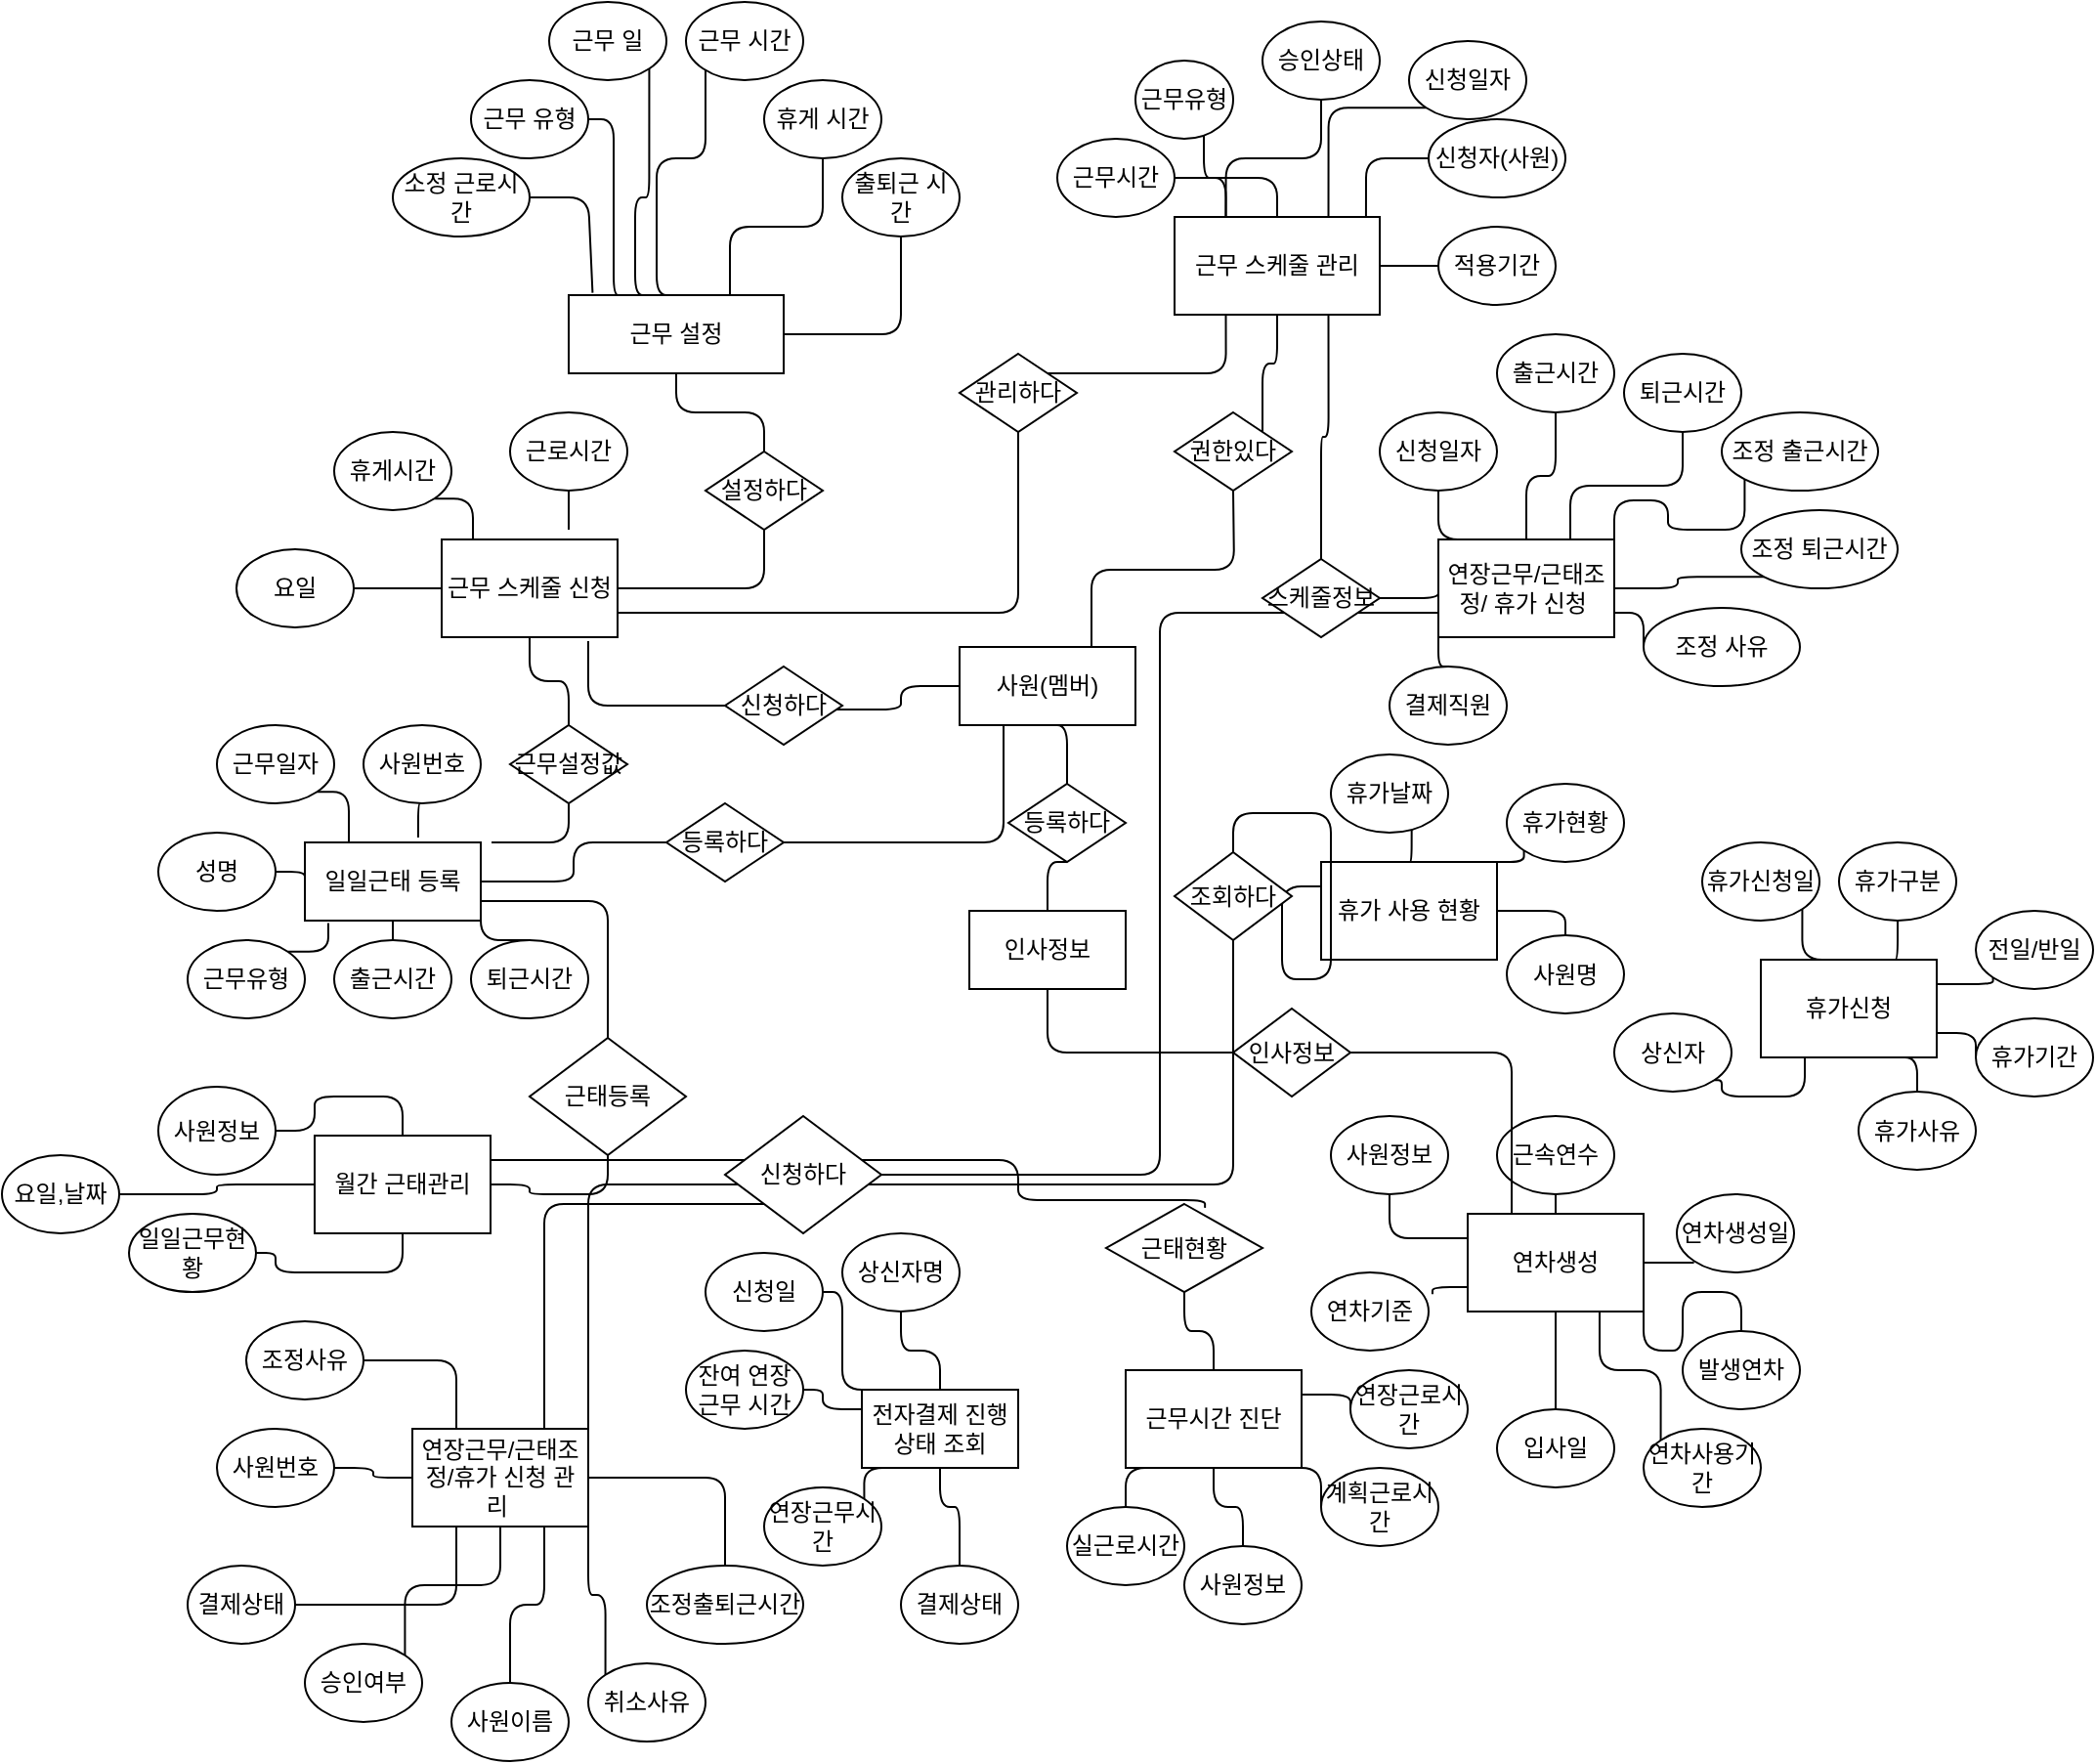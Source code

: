 <mxfile version="20.8.20" type="github">
  <diagram name="페이지-1" id="M64TTkhPT-icg04JLlUk">
    <mxGraphModel dx="4427" dy="2088" grid="1" gridSize="10" guides="1" tooltips="1" connect="1" arrows="1" fold="1" page="1" pageScale="1" pageWidth="827" pageHeight="1169" math="0" shadow="0">
      <root>
        <mxCell id="0" />
        <mxCell id="1" parent="0" />
        <mxCell id="mdGPTOdEGKRFOdZcjMkD-22" style="edgeStyle=orthogonalEdgeStyle;rounded=1;orthogonalLoop=1;jettySize=auto;html=1;exitX=0.25;exitY=0;exitDx=0;exitDy=0;entryX=1;entryY=0.5;entryDx=0;entryDy=0;endArrow=none;endFill=0;" edge="1" parent="1" source="mdGPTOdEGKRFOdZcjMkD-1" target="mdGPTOdEGKRFOdZcjMkD-2">
          <mxGeometry relative="1" as="geometry">
            <Array as="points">
              <mxPoint x="223" y="90" />
            </Array>
          </mxGeometry>
        </mxCell>
        <mxCell id="mdGPTOdEGKRFOdZcjMkD-24" style="edgeStyle=orthogonalEdgeStyle;rounded=1;orthogonalLoop=1;jettySize=auto;html=1;exitX=0.5;exitY=0;exitDx=0;exitDy=0;endArrow=none;endFill=0;" edge="1" parent="1" source="mdGPTOdEGKRFOdZcjMkD-1" target="mdGPTOdEGKRFOdZcjMkD-5">
          <mxGeometry relative="1" as="geometry">
            <Array as="points">
              <mxPoint x="245" y="110" />
              <mxPoint x="270" y="110" />
            </Array>
          </mxGeometry>
        </mxCell>
        <mxCell id="mdGPTOdEGKRFOdZcjMkD-25" style="edgeStyle=orthogonalEdgeStyle;rounded=1;orthogonalLoop=1;jettySize=auto;html=1;exitX=0.75;exitY=0;exitDx=0;exitDy=0;entryX=0.5;entryY=1;entryDx=0;entryDy=0;endArrow=none;endFill=0;" edge="1" parent="1" source="mdGPTOdEGKRFOdZcjMkD-1" target="mdGPTOdEGKRFOdZcjMkD-6">
          <mxGeometry relative="1" as="geometry" />
        </mxCell>
        <mxCell id="mdGPTOdEGKRFOdZcjMkD-26" style="edgeStyle=orthogonalEdgeStyle;rounded=1;orthogonalLoop=1;jettySize=auto;html=1;exitX=1;exitY=0.5;exitDx=0;exitDy=0;entryX=0.5;entryY=1;entryDx=0;entryDy=0;endArrow=none;endFill=0;" edge="1" parent="1" source="mdGPTOdEGKRFOdZcjMkD-1" target="mdGPTOdEGKRFOdZcjMkD-7">
          <mxGeometry relative="1" as="geometry" />
        </mxCell>
        <mxCell id="mdGPTOdEGKRFOdZcjMkD-27" style="edgeStyle=orthogonalEdgeStyle;rounded=1;orthogonalLoop=1;jettySize=auto;html=1;exitX=0.378;exitY=0;exitDx=0;exitDy=0;entryX=1;entryY=1;entryDx=0;entryDy=0;exitPerimeter=0;endArrow=none;endFill=0;" edge="1" parent="1" source="mdGPTOdEGKRFOdZcjMkD-1" target="mdGPTOdEGKRFOdZcjMkD-4">
          <mxGeometry relative="1" as="geometry">
            <Array as="points">
              <mxPoint x="234" y="130" />
              <mxPoint x="241" y="130" />
            </Array>
          </mxGeometry>
        </mxCell>
        <mxCell id="mdGPTOdEGKRFOdZcjMkD-1" value="근무 설정" style="rounded=0;whiteSpace=wrap;html=1;labelBackgroundColor=none;" vertex="1" parent="1">
          <mxGeometry x="200" y="180" width="110" height="40" as="geometry" />
        </mxCell>
        <mxCell id="mdGPTOdEGKRFOdZcjMkD-2" value="근무 유형" style="ellipse;whiteSpace=wrap;html=1;labelBackgroundColor=none;" vertex="1" parent="1">
          <mxGeometry x="150" y="70" width="60" height="40" as="geometry" />
        </mxCell>
        <mxCell id="mdGPTOdEGKRFOdZcjMkD-4" value="근무 일" style="ellipse;whiteSpace=wrap;html=1;labelBackgroundColor=none;" vertex="1" parent="1">
          <mxGeometry x="190" y="30" width="60" height="40" as="geometry" />
        </mxCell>
        <mxCell id="mdGPTOdEGKRFOdZcjMkD-5" value="근무 시간" style="ellipse;whiteSpace=wrap;html=1;labelBackgroundColor=none;" vertex="1" parent="1">
          <mxGeometry x="260" y="30" width="60" height="40" as="geometry" />
        </mxCell>
        <mxCell id="mdGPTOdEGKRFOdZcjMkD-6" value="휴게 시간" style="ellipse;whiteSpace=wrap;html=1;labelBackgroundColor=none;" vertex="1" parent="1">
          <mxGeometry x="300" y="70" width="60" height="40" as="geometry" />
        </mxCell>
        <mxCell id="mdGPTOdEGKRFOdZcjMkD-7" value="출퇴근 시간" style="ellipse;whiteSpace=wrap;html=1;labelBackgroundColor=none;" vertex="1" parent="1">
          <mxGeometry x="340" y="110" width="60" height="40" as="geometry" />
        </mxCell>
        <mxCell id="mdGPTOdEGKRFOdZcjMkD-8" value="소정 근로시간" style="ellipse;whiteSpace=wrap;html=1;labelBackgroundColor=none;" vertex="1" parent="1">
          <mxGeometry x="110" y="110" width="70" height="40" as="geometry" />
        </mxCell>
        <mxCell id="mdGPTOdEGKRFOdZcjMkD-11" value="" style="endArrow=none;html=1;exitX=0.111;exitY=-0.03;exitDx=0;exitDy=0;entryX=1;entryY=0.5;entryDx=0;entryDy=0;rounded=1;exitPerimeter=0;labelBackgroundColor=none;fontColor=default;" edge="1" parent="1" source="mdGPTOdEGKRFOdZcjMkD-1" target="mdGPTOdEGKRFOdZcjMkD-8">
          <mxGeometry width="50" height="50" relative="1" as="geometry">
            <mxPoint x="360" y="190" as="sourcePoint" />
            <mxPoint x="410" y="140" as="targetPoint" />
            <Array as="points">
              <mxPoint x="210" y="130" />
            </Array>
          </mxGeometry>
        </mxCell>
        <mxCell id="mdGPTOdEGKRFOdZcjMkD-37" style="edgeStyle=orthogonalEdgeStyle;rounded=1;orthogonalLoop=1;jettySize=auto;html=1;entryX=1;entryY=1;entryDx=0;entryDy=0;endArrow=none;endFill=0;" edge="1" parent="1" source="mdGPTOdEGKRFOdZcjMkD-29" target="mdGPTOdEGKRFOdZcjMkD-35">
          <mxGeometry relative="1" as="geometry" />
        </mxCell>
        <mxCell id="mdGPTOdEGKRFOdZcjMkD-38" style="edgeStyle=orthogonalEdgeStyle;rounded=1;orthogonalLoop=1;jettySize=auto;html=1;exitX=0.25;exitY=0;exitDx=0;exitDy=0;entryX=0.7;entryY=0.963;entryDx=0;entryDy=0;entryPerimeter=0;endArrow=none;endFill=0;" edge="1" parent="1" source="mdGPTOdEGKRFOdZcjMkD-29" target="mdGPTOdEGKRFOdZcjMkD-34">
          <mxGeometry relative="1" as="geometry" />
        </mxCell>
        <mxCell id="mdGPTOdEGKRFOdZcjMkD-39" style="edgeStyle=orthogonalEdgeStyle;rounded=1;orthogonalLoop=1;jettySize=auto;html=1;exitX=0.25;exitY=0;exitDx=0;exitDy=0;entryX=0.5;entryY=1;entryDx=0;entryDy=0;endArrow=none;endFill=0;" edge="1" parent="1" source="mdGPTOdEGKRFOdZcjMkD-29" target="mdGPTOdEGKRFOdZcjMkD-30">
          <mxGeometry relative="1" as="geometry" />
        </mxCell>
        <mxCell id="mdGPTOdEGKRFOdZcjMkD-111" style="edgeStyle=orthogonalEdgeStyle;rounded=1;orthogonalLoop=1;jettySize=auto;html=1;exitX=0.75;exitY=1;exitDx=0;exitDy=0;entryX=0.5;entryY=0;entryDx=0;entryDy=0;endArrow=none;endFill=0;" edge="1" parent="1" source="mdGPTOdEGKRFOdZcjMkD-29" target="mdGPTOdEGKRFOdZcjMkD-110">
          <mxGeometry relative="1" as="geometry" />
        </mxCell>
        <mxCell id="mdGPTOdEGKRFOdZcjMkD-29" value="근무 스케줄 관리" style="rounded=0;whiteSpace=wrap;html=1;" vertex="1" parent="1">
          <mxGeometry x="510" y="140" width="105" height="50" as="geometry" />
        </mxCell>
        <mxCell id="mdGPTOdEGKRFOdZcjMkD-30" value="승인상태" style="ellipse;whiteSpace=wrap;html=1;" vertex="1" parent="1">
          <mxGeometry x="555" y="40" width="60" height="40" as="geometry" />
        </mxCell>
        <mxCell id="mdGPTOdEGKRFOdZcjMkD-50" style="edgeStyle=orthogonalEdgeStyle;rounded=1;orthogonalLoop=1;jettySize=auto;html=1;exitX=0;exitY=1;exitDx=0;exitDy=0;entryX=0.75;entryY=0;entryDx=0;entryDy=0;endArrow=none;endFill=0;" edge="1" parent="1" source="mdGPTOdEGKRFOdZcjMkD-31" target="mdGPTOdEGKRFOdZcjMkD-29">
          <mxGeometry relative="1" as="geometry" />
        </mxCell>
        <mxCell id="mdGPTOdEGKRFOdZcjMkD-31" value="신청일자" style="ellipse;whiteSpace=wrap;html=1;" vertex="1" parent="1">
          <mxGeometry x="630" y="50" width="60" height="40" as="geometry" />
        </mxCell>
        <mxCell id="mdGPTOdEGKRFOdZcjMkD-51" style="edgeStyle=orthogonalEdgeStyle;rounded=1;orthogonalLoop=1;jettySize=auto;html=1;exitX=0;exitY=0.5;exitDx=0;exitDy=0;entryX=0.933;entryY=0.01;entryDx=0;entryDy=0;entryPerimeter=0;endArrow=none;endFill=0;" edge="1" parent="1" source="mdGPTOdEGKRFOdZcjMkD-32" target="mdGPTOdEGKRFOdZcjMkD-29">
          <mxGeometry relative="1" as="geometry" />
        </mxCell>
        <mxCell id="mdGPTOdEGKRFOdZcjMkD-32" value="신청자(사원)" style="ellipse;whiteSpace=wrap;html=1;" vertex="1" parent="1">
          <mxGeometry x="640" y="90" width="70" height="40" as="geometry" />
        </mxCell>
        <mxCell id="mdGPTOdEGKRFOdZcjMkD-34" value="근무유형" style="ellipse;whiteSpace=wrap;html=1;" vertex="1" parent="1">
          <mxGeometry x="490" y="60" width="50" height="40" as="geometry" />
        </mxCell>
        <mxCell id="mdGPTOdEGKRFOdZcjMkD-35" value="근무시간" style="ellipse;whiteSpace=wrap;html=1;" vertex="1" parent="1">
          <mxGeometry x="450" y="100" width="60" height="40" as="geometry" />
        </mxCell>
        <mxCell id="mdGPTOdEGKRFOdZcjMkD-52" style="edgeStyle=orthogonalEdgeStyle;rounded=1;orthogonalLoop=1;jettySize=auto;html=1;exitX=0;exitY=0.5;exitDx=0;exitDy=0;endArrow=none;endFill=0;" edge="1" parent="1" source="mdGPTOdEGKRFOdZcjMkD-36" target="mdGPTOdEGKRFOdZcjMkD-29">
          <mxGeometry relative="1" as="geometry" />
        </mxCell>
        <mxCell id="mdGPTOdEGKRFOdZcjMkD-36" value="적용기간" style="ellipse;whiteSpace=wrap;html=1;" vertex="1" parent="1">
          <mxGeometry x="645" y="145" width="60" height="40" as="geometry" />
        </mxCell>
        <mxCell id="mdGPTOdEGKRFOdZcjMkD-66" style="edgeStyle=orthogonalEdgeStyle;rounded=1;orthogonalLoop=1;jettySize=auto;html=1;exitX=1;exitY=0.5;exitDx=0;exitDy=0;entryX=0.5;entryY=1;entryDx=0;entryDy=0;endArrow=none;endFill=0;" edge="1" parent="1" source="mdGPTOdEGKRFOdZcjMkD-40" target="mdGPTOdEGKRFOdZcjMkD-64">
          <mxGeometry relative="1" as="geometry" />
        </mxCell>
        <mxCell id="mdGPTOdEGKRFOdZcjMkD-68" style="edgeStyle=orthogonalEdgeStyle;rounded=1;orthogonalLoop=1;jettySize=auto;html=1;exitX=1;exitY=0.75;exitDx=0;exitDy=0;entryX=0.5;entryY=1;entryDx=0;entryDy=0;endArrow=none;endFill=0;" edge="1" parent="1" source="mdGPTOdEGKRFOdZcjMkD-40" target="mdGPTOdEGKRFOdZcjMkD-65">
          <mxGeometry relative="1" as="geometry" />
        </mxCell>
        <mxCell id="mdGPTOdEGKRFOdZcjMkD-91" style="edgeStyle=orthogonalEdgeStyle;rounded=1;orthogonalLoop=1;jettySize=auto;html=1;exitX=0.5;exitY=1;exitDx=0;exitDy=0;entryX=0.5;entryY=0;entryDx=0;entryDy=0;endArrow=none;endFill=0;" edge="1" parent="1" source="mdGPTOdEGKRFOdZcjMkD-40" target="mdGPTOdEGKRFOdZcjMkD-90">
          <mxGeometry relative="1" as="geometry" />
        </mxCell>
        <mxCell id="mdGPTOdEGKRFOdZcjMkD-40" value="근무 스케줄 신청" style="rounded=0;whiteSpace=wrap;html=1;" vertex="1" parent="1">
          <mxGeometry x="135" y="305" width="90" height="50" as="geometry" />
        </mxCell>
        <mxCell id="mdGPTOdEGKRFOdZcjMkD-160" style="edgeStyle=orthogonalEdgeStyle;rounded=1;orthogonalLoop=1;jettySize=auto;html=1;exitX=1;exitY=0.75;exitDx=0;exitDy=0;endArrow=none;endFill=0;" edge="1" parent="1" source="mdGPTOdEGKRFOdZcjMkD-41" target="mdGPTOdEGKRFOdZcjMkD-158">
          <mxGeometry relative="1" as="geometry" />
        </mxCell>
        <mxCell id="mdGPTOdEGKRFOdZcjMkD-41" value="일일근태 등록" style="rounded=0;whiteSpace=wrap;html=1;" vertex="1" parent="1">
          <mxGeometry x="65" y="460" width="90" height="40" as="geometry" />
        </mxCell>
        <mxCell id="mdGPTOdEGKRFOdZcjMkD-211" style="edgeStyle=orthogonalEdgeStyle;rounded=1;orthogonalLoop=1;jettySize=auto;html=1;exitX=1;exitY=0;exitDx=0;exitDy=0;entryX=0.5;entryY=1;entryDx=0;entryDy=0;endArrow=none;endFill=0;" edge="1" parent="1" source="mdGPTOdEGKRFOdZcjMkD-42" target="mdGPTOdEGKRFOdZcjMkD-210">
          <mxGeometry relative="1" as="geometry" />
        </mxCell>
        <mxCell id="mdGPTOdEGKRFOdZcjMkD-42" value="연장근무/근태조정/휴가 신청 관리&amp;nbsp;" style="rounded=0;whiteSpace=wrap;html=1;" vertex="1" parent="1">
          <mxGeometry x="120" y="760" width="90" height="50" as="geometry" />
        </mxCell>
        <mxCell id="mdGPTOdEGKRFOdZcjMkD-103" style="edgeStyle=orthogonalEdgeStyle;rounded=1;orthogonalLoop=1;jettySize=auto;html=1;exitX=0.5;exitY=0;exitDx=0;exitDy=0;entryX=0.5;entryY=1;entryDx=0;entryDy=0;endArrow=none;endFill=0;" edge="1" parent="1" source="mdGPTOdEGKRFOdZcjMkD-43" target="mdGPTOdEGKRFOdZcjMkD-98">
          <mxGeometry relative="1" as="geometry" />
        </mxCell>
        <mxCell id="mdGPTOdEGKRFOdZcjMkD-104" style="edgeStyle=orthogonalEdgeStyle;rounded=1;orthogonalLoop=1;jettySize=auto;html=1;exitX=0.25;exitY=0;exitDx=0;exitDy=0;entryX=0.5;entryY=1;entryDx=0;entryDy=0;endArrow=none;endFill=0;" edge="1" parent="1" source="mdGPTOdEGKRFOdZcjMkD-43" target="mdGPTOdEGKRFOdZcjMkD-97">
          <mxGeometry relative="1" as="geometry" />
        </mxCell>
        <mxCell id="mdGPTOdEGKRFOdZcjMkD-105" style="edgeStyle=orthogonalEdgeStyle;rounded=1;orthogonalLoop=1;jettySize=auto;html=1;exitX=0.75;exitY=0;exitDx=0;exitDy=0;entryX=0.5;entryY=1;entryDx=0;entryDy=0;endArrow=none;endFill=0;" edge="1" parent="1" source="mdGPTOdEGKRFOdZcjMkD-43" target="mdGPTOdEGKRFOdZcjMkD-99">
          <mxGeometry relative="1" as="geometry" />
        </mxCell>
        <mxCell id="mdGPTOdEGKRFOdZcjMkD-106" style="edgeStyle=orthogonalEdgeStyle;rounded=1;orthogonalLoop=1;jettySize=auto;html=1;exitX=1;exitY=0;exitDx=0;exitDy=0;entryX=0;entryY=1;entryDx=0;entryDy=0;endArrow=none;endFill=0;" edge="1" parent="1" source="mdGPTOdEGKRFOdZcjMkD-43" target="mdGPTOdEGKRFOdZcjMkD-101">
          <mxGeometry relative="1" as="geometry" />
        </mxCell>
        <mxCell id="mdGPTOdEGKRFOdZcjMkD-108" style="edgeStyle=orthogonalEdgeStyle;rounded=1;orthogonalLoop=1;jettySize=auto;html=1;exitX=1;exitY=0.5;exitDx=0;exitDy=0;entryX=0;entryY=1;entryDx=0;entryDy=0;endArrow=none;endFill=0;" edge="1" parent="1" source="mdGPTOdEGKRFOdZcjMkD-43" target="mdGPTOdEGKRFOdZcjMkD-100">
          <mxGeometry relative="1" as="geometry" />
        </mxCell>
        <mxCell id="mdGPTOdEGKRFOdZcjMkD-109" style="edgeStyle=orthogonalEdgeStyle;rounded=1;orthogonalLoop=1;jettySize=auto;html=1;exitX=1;exitY=0.75;exitDx=0;exitDy=0;entryX=0;entryY=0.5;entryDx=0;entryDy=0;endArrow=none;endFill=0;" edge="1" parent="1" source="mdGPTOdEGKRFOdZcjMkD-43" target="mdGPTOdEGKRFOdZcjMkD-102">
          <mxGeometry relative="1" as="geometry" />
        </mxCell>
        <mxCell id="mdGPTOdEGKRFOdZcjMkD-135" style="edgeStyle=orthogonalEdgeStyle;rounded=1;orthogonalLoop=1;jettySize=auto;html=1;exitX=0;exitY=0.75;exitDx=0;exitDy=0;entryX=1;entryY=0.5;entryDx=0;entryDy=0;endArrow=none;endFill=0;" edge="1" parent="1" source="mdGPTOdEGKRFOdZcjMkD-43" target="mdGPTOdEGKRFOdZcjMkD-134">
          <mxGeometry relative="1" as="geometry" />
        </mxCell>
        <mxCell id="mdGPTOdEGKRFOdZcjMkD-43" value="연장근무/근태조정/ 휴가 신청&amp;nbsp;" style="rounded=0;whiteSpace=wrap;html=1;" vertex="1" parent="1">
          <mxGeometry x="645" y="305" width="90" height="50" as="geometry" />
        </mxCell>
        <mxCell id="mdGPTOdEGKRFOdZcjMkD-144" style="edgeStyle=orthogonalEdgeStyle;rounded=1;orthogonalLoop=1;jettySize=auto;html=1;exitX=0.5;exitY=0;exitDx=0;exitDy=0;entryX=0.5;entryY=1;entryDx=0;entryDy=0;endArrow=none;endFill=0;" edge="1" parent="1" source="mdGPTOdEGKRFOdZcjMkD-44" target="mdGPTOdEGKRFOdZcjMkD-138">
          <mxGeometry relative="1" as="geometry" />
        </mxCell>
        <mxCell id="mdGPTOdEGKRFOdZcjMkD-145" style="edgeStyle=orthogonalEdgeStyle;rounded=1;orthogonalLoop=1;jettySize=auto;html=1;exitX=0.25;exitY=0;exitDx=0;exitDy=0;entryX=1;entryY=0.5;entryDx=0;entryDy=0;endArrow=none;endFill=0;" edge="1" parent="1" source="mdGPTOdEGKRFOdZcjMkD-44" target="mdGPTOdEGKRFOdZcjMkD-137">
          <mxGeometry relative="1" as="geometry">
            <Array as="points">
              <mxPoint x="340" y="740" />
              <mxPoint x="340" y="690" />
            </Array>
          </mxGeometry>
        </mxCell>
        <mxCell id="mdGPTOdEGKRFOdZcjMkD-146" style="edgeStyle=orthogonalEdgeStyle;rounded=1;orthogonalLoop=1;jettySize=auto;html=1;exitX=0;exitY=0.25;exitDx=0;exitDy=0;endArrow=none;endFill=0;" edge="1" parent="1" source="mdGPTOdEGKRFOdZcjMkD-44" target="mdGPTOdEGKRFOdZcjMkD-140">
          <mxGeometry relative="1" as="geometry" />
        </mxCell>
        <mxCell id="mdGPTOdEGKRFOdZcjMkD-147" style="edgeStyle=orthogonalEdgeStyle;rounded=1;orthogonalLoop=1;jettySize=auto;html=1;exitX=0.25;exitY=1;exitDx=0;exitDy=0;entryX=1;entryY=0;entryDx=0;entryDy=0;endArrow=none;endFill=0;" edge="1" parent="1" source="mdGPTOdEGKRFOdZcjMkD-44" target="mdGPTOdEGKRFOdZcjMkD-141">
          <mxGeometry relative="1" as="geometry" />
        </mxCell>
        <mxCell id="mdGPTOdEGKRFOdZcjMkD-148" style="edgeStyle=orthogonalEdgeStyle;rounded=1;orthogonalLoop=1;jettySize=auto;html=1;exitX=0.5;exitY=1;exitDx=0;exitDy=0;endArrow=none;endFill=0;entryX=0.5;entryY=0;entryDx=0;entryDy=0;" edge="1" parent="1" source="mdGPTOdEGKRFOdZcjMkD-44" target="mdGPTOdEGKRFOdZcjMkD-142">
          <mxGeometry relative="1" as="geometry">
            <mxPoint x="400" y="820.0" as="targetPoint" />
            <Array as="points">
              <mxPoint x="390" y="800" />
              <mxPoint x="400" y="800" />
            </Array>
          </mxGeometry>
        </mxCell>
        <mxCell id="mdGPTOdEGKRFOdZcjMkD-44" value="전자결제 진행상태 조회" style="rounded=0;whiteSpace=wrap;html=1;" vertex="1" parent="1">
          <mxGeometry x="350" y="740" width="80" height="40" as="geometry" />
        </mxCell>
        <mxCell id="mdGPTOdEGKRFOdZcjMkD-183" style="edgeStyle=orthogonalEdgeStyle;rounded=1;orthogonalLoop=1;jettySize=auto;html=1;exitX=0.5;exitY=0;exitDx=0;exitDy=0;entryX=0.5;entryY=1;entryDx=0;entryDy=0;endArrow=none;endFill=0;" edge="1" parent="1" source="mdGPTOdEGKRFOdZcjMkD-45" target="mdGPTOdEGKRFOdZcjMkD-177">
          <mxGeometry relative="1" as="geometry" />
        </mxCell>
        <mxCell id="mdGPTOdEGKRFOdZcjMkD-184" style="edgeStyle=orthogonalEdgeStyle;rounded=1;orthogonalLoop=1;jettySize=auto;html=1;exitX=0;exitY=0.25;exitDx=0;exitDy=0;entryX=0.5;entryY=1;entryDx=0;entryDy=0;endArrow=none;endFill=0;" edge="1" parent="1" source="mdGPTOdEGKRFOdZcjMkD-45" target="mdGPTOdEGKRFOdZcjMkD-174">
          <mxGeometry relative="1" as="geometry" />
        </mxCell>
        <mxCell id="mdGPTOdEGKRFOdZcjMkD-185" value="" style="edgeStyle=orthogonalEdgeStyle;rounded=1;orthogonalLoop=1;jettySize=auto;html=1;endArrow=none;endFill=0;" edge="1" parent="1" source="mdGPTOdEGKRFOdZcjMkD-45" target="mdGPTOdEGKRFOdZcjMkD-176">
          <mxGeometry relative="1" as="geometry" />
        </mxCell>
        <mxCell id="mdGPTOdEGKRFOdZcjMkD-186" style="edgeStyle=orthogonalEdgeStyle;rounded=1;orthogonalLoop=1;jettySize=auto;html=1;exitX=1;exitY=0.5;exitDx=0;exitDy=0;entryX=0;entryY=1;entryDx=0;entryDy=0;endArrow=none;endFill=0;" edge="1" parent="1" source="mdGPTOdEGKRFOdZcjMkD-45" target="mdGPTOdEGKRFOdZcjMkD-180">
          <mxGeometry relative="1" as="geometry" />
        </mxCell>
        <mxCell id="mdGPTOdEGKRFOdZcjMkD-187" style="edgeStyle=orthogonalEdgeStyle;rounded=1;orthogonalLoop=1;jettySize=auto;html=1;exitX=1;exitY=1;exitDx=0;exitDy=0;entryX=0.5;entryY=0;entryDx=0;entryDy=0;endArrow=none;endFill=0;" edge="1" parent="1" source="mdGPTOdEGKRFOdZcjMkD-45" target="mdGPTOdEGKRFOdZcjMkD-182">
          <mxGeometry relative="1" as="geometry" />
        </mxCell>
        <mxCell id="mdGPTOdEGKRFOdZcjMkD-188" style="edgeStyle=orthogonalEdgeStyle;rounded=1;orthogonalLoop=1;jettySize=auto;html=1;exitX=0.75;exitY=1;exitDx=0;exitDy=0;entryX=0;entryY=0;entryDx=0;entryDy=0;endArrow=none;endFill=0;" edge="1" parent="1" source="mdGPTOdEGKRFOdZcjMkD-45" target="mdGPTOdEGKRFOdZcjMkD-179">
          <mxGeometry relative="1" as="geometry" />
        </mxCell>
        <mxCell id="mdGPTOdEGKRFOdZcjMkD-189" style="edgeStyle=orthogonalEdgeStyle;rounded=1;orthogonalLoop=1;jettySize=auto;html=1;exitX=0;exitY=0.75;exitDx=0;exitDy=0;entryX=1.033;entryY=0.279;entryDx=0;entryDy=0;entryPerimeter=0;endArrow=none;endFill=0;" edge="1" parent="1" source="mdGPTOdEGKRFOdZcjMkD-45" target="mdGPTOdEGKRFOdZcjMkD-175">
          <mxGeometry relative="1" as="geometry" />
        </mxCell>
        <mxCell id="mdGPTOdEGKRFOdZcjMkD-45" value="연차생성" style="rounded=0;whiteSpace=wrap;html=1;" vertex="1" parent="1">
          <mxGeometry x="660" y="650" width="90" height="50" as="geometry" />
        </mxCell>
        <mxCell id="mdGPTOdEGKRFOdZcjMkD-196" style="edgeStyle=orthogonalEdgeStyle;rounded=1;orthogonalLoop=1;jettySize=auto;html=1;exitX=0.5;exitY=0;exitDx=0;exitDy=0;entryX=1;entryY=1;entryDx=0;entryDy=0;endArrow=none;endFill=0;" edge="1" parent="1" source="mdGPTOdEGKRFOdZcjMkD-46" target="mdGPTOdEGKRFOdZcjMkD-190">
          <mxGeometry relative="1" as="geometry" />
        </mxCell>
        <mxCell id="mdGPTOdEGKRFOdZcjMkD-197" style="edgeStyle=orthogonalEdgeStyle;rounded=1;orthogonalLoop=1;jettySize=auto;html=1;exitX=0.75;exitY=0;exitDx=0;exitDy=0;entryX=0.5;entryY=1;entryDx=0;entryDy=0;endArrow=none;endFill=0;" edge="1" parent="1" source="mdGPTOdEGKRFOdZcjMkD-46" target="mdGPTOdEGKRFOdZcjMkD-191">
          <mxGeometry relative="1" as="geometry" />
        </mxCell>
        <mxCell id="mdGPTOdEGKRFOdZcjMkD-199" style="edgeStyle=orthogonalEdgeStyle;rounded=1;orthogonalLoop=1;jettySize=auto;html=1;exitX=0.75;exitY=1;exitDx=0;exitDy=0;entryX=0.5;entryY=0;entryDx=0;entryDy=0;endArrow=none;endFill=0;" edge="1" parent="1" source="mdGPTOdEGKRFOdZcjMkD-46" target="mdGPTOdEGKRFOdZcjMkD-194">
          <mxGeometry relative="1" as="geometry" />
        </mxCell>
        <mxCell id="mdGPTOdEGKRFOdZcjMkD-200" style="edgeStyle=orthogonalEdgeStyle;rounded=1;orthogonalLoop=1;jettySize=auto;html=1;exitX=0.25;exitY=1;exitDx=0;exitDy=0;entryX=1;entryY=1;entryDx=0;entryDy=0;endArrow=none;endFill=0;" edge="1" parent="1" source="mdGPTOdEGKRFOdZcjMkD-46" target="mdGPTOdEGKRFOdZcjMkD-195">
          <mxGeometry relative="1" as="geometry" />
        </mxCell>
        <mxCell id="mdGPTOdEGKRFOdZcjMkD-201" style="edgeStyle=orthogonalEdgeStyle;rounded=1;orthogonalLoop=1;jettySize=auto;html=1;exitX=1;exitY=0.25;exitDx=0;exitDy=0;entryX=0;entryY=1;entryDx=0;entryDy=0;endArrow=none;endFill=0;" edge="1" parent="1" source="mdGPTOdEGKRFOdZcjMkD-46" target="mdGPTOdEGKRFOdZcjMkD-192">
          <mxGeometry relative="1" as="geometry" />
        </mxCell>
        <mxCell id="mdGPTOdEGKRFOdZcjMkD-202" style="edgeStyle=orthogonalEdgeStyle;rounded=1;orthogonalLoop=1;jettySize=auto;html=1;exitX=1;exitY=0.75;exitDx=0;exitDy=0;entryX=0;entryY=0.5;entryDx=0;entryDy=0;endArrow=none;endFill=0;" edge="1" parent="1" source="mdGPTOdEGKRFOdZcjMkD-46" target="mdGPTOdEGKRFOdZcjMkD-193">
          <mxGeometry relative="1" as="geometry" />
        </mxCell>
        <mxCell id="mdGPTOdEGKRFOdZcjMkD-46" value="휴가신청" style="rounded=0;whiteSpace=wrap;html=1;" vertex="1" parent="1">
          <mxGeometry x="810" y="520" width="90" height="50" as="geometry" />
        </mxCell>
        <mxCell id="mdGPTOdEGKRFOdZcjMkD-216" style="edgeStyle=orthogonalEdgeStyle;rounded=1;orthogonalLoop=1;jettySize=auto;html=1;exitX=0.5;exitY=0;exitDx=0;exitDy=0;entryX=0.689;entryY=0.938;entryDx=0;entryDy=0;entryPerimeter=0;endArrow=none;endFill=0;" edge="1" parent="1" source="mdGPTOdEGKRFOdZcjMkD-47" target="mdGPTOdEGKRFOdZcjMkD-215">
          <mxGeometry relative="1" as="geometry" />
        </mxCell>
        <mxCell id="mdGPTOdEGKRFOdZcjMkD-217" style="edgeStyle=orthogonalEdgeStyle;rounded=1;orthogonalLoop=1;jettySize=auto;html=1;exitX=1;exitY=0;exitDx=0;exitDy=0;entryX=0;entryY=1;entryDx=0;entryDy=0;endArrow=none;endFill=0;" edge="1" parent="1" source="mdGPTOdEGKRFOdZcjMkD-47" target="mdGPTOdEGKRFOdZcjMkD-213">
          <mxGeometry relative="1" as="geometry" />
        </mxCell>
        <mxCell id="mdGPTOdEGKRFOdZcjMkD-218" style="edgeStyle=orthogonalEdgeStyle;rounded=1;orthogonalLoop=1;jettySize=auto;html=1;exitX=1;exitY=0.5;exitDx=0;exitDy=0;entryX=0.5;entryY=0;entryDx=0;entryDy=0;endArrow=none;endFill=0;" edge="1" parent="1" source="mdGPTOdEGKRFOdZcjMkD-47" target="mdGPTOdEGKRFOdZcjMkD-214">
          <mxGeometry relative="1" as="geometry" />
        </mxCell>
        <mxCell id="mdGPTOdEGKRFOdZcjMkD-47" value="휴가 사용 현황" style="rounded=0;whiteSpace=wrap;html=1;" vertex="1" parent="1">
          <mxGeometry x="585" y="470" width="90" height="50" as="geometry" />
        </mxCell>
        <mxCell id="mdGPTOdEGKRFOdZcjMkD-157" style="edgeStyle=orthogonalEdgeStyle;rounded=1;orthogonalLoop=1;jettySize=auto;html=1;exitX=0.5;exitY=1;exitDx=0;exitDy=0;entryX=1;entryY=0.5;entryDx=0;entryDy=0;endArrow=none;endFill=0;" edge="1" parent="1" source="mdGPTOdEGKRFOdZcjMkD-48" target="mdGPTOdEGKRFOdZcjMkD-154">
          <mxGeometry relative="1" as="geometry" />
        </mxCell>
        <mxCell id="mdGPTOdEGKRFOdZcjMkD-159" style="edgeStyle=orthogonalEdgeStyle;rounded=1;orthogonalLoop=1;jettySize=auto;html=1;exitX=1;exitY=0.5;exitDx=0;exitDy=0;entryX=0.5;entryY=1;entryDx=0;entryDy=0;endArrow=none;endFill=0;" edge="1" parent="1" source="mdGPTOdEGKRFOdZcjMkD-48" target="mdGPTOdEGKRFOdZcjMkD-158">
          <mxGeometry relative="1" as="geometry" />
        </mxCell>
        <mxCell id="mdGPTOdEGKRFOdZcjMkD-172" style="edgeStyle=orthogonalEdgeStyle;rounded=1;orthogonalLoop=1;jettySize=auto;html=1;exitX=1;exitY=0.25;exitDx=0;exitDy=0;entryX=0.632;entryY=0.043;entryDx=0;entryDy=0;entryPerimeter=0;endArrow=none;endFill=0;" edge="1" parent="1" source="mdGPTOdEGKRFOdZcjMkD-48" target="mdGPTOdEGKRFOdZcjMkD-171">
          <mxGeometry relative="1" as="geometry">
            <Array as="points">
              <mxPoint x="430" y="623" />
              <mxPoint x="430" y="643" />
            </Array>
          </mxGeometry>
        </mxCell>
        <mxCell id="mdGPTOdEGKRFOdZcjMkD-48" value="월간 근태관리" style="rounded=0;whiteSpace=wrap;html=1;" vertex="1" parent="1">
          <mxGeometry x="70" y="610" width="90" height="50" as="geometry" />
        </mxCell>
        <mxCell id="mdGPTOdEGKRFOdZcjMkD-167" style="edgeStyle=orthogonalEdgeStyle;rounded=1;orthogonalLoop=1;jettySize=auto;html=1;exitX=1;exitY=0.25;exitDx=0;exitDy=0;entryX=0;entryY=0.5;entryDx=0;entryDy=0;endArrow=none;endFill=0;" edge="1" parent="1" source="mdGPTOdEGKRFOdZcjMkD-49" target="mdGPTOdEGKRFOdZcjMkD-166">
          <mxGeometry relative="1" as="geometry" />
        </mxCell>
        <mxCell id="mdGPTOdEGKRFOdZcjMkD-168" style="edgeStyle=orthogonalEdgeStyle;rounded=1;orthogonalLoop=1;jettySize=auto;html=1;exitX=0.75;exitY=1;exitDx=0;exitDy=0;entryX=0;entryY=0.5;entryDx=0;entryDy=0;endArrow=none;endFill=0;" edge="1" parent="1" source="mdGPTOdEGKRFOdZcjMkD-49" target="mdGPTOdEGKRFOdZcjMkD-164">
          <mxGeometry relative="1" as="geometry" />
        </mxCell>
        <mxCell id="mdGPTOdEGKRFOdZcjMkD-169" style="edgeStyle=orthogonalEdgeStyle;rounded=1;orthogonalLoop=1;jettySize=auto;html=1;exitX=0.5;exitY=1;exitDx=0;exitDy=0;endArrow=none;endFill=0;" edge="1" parent="1" source="mdGPTOdEGKRFOdZcjMkD-49" target="mdGPTOdEGKRFOdZcjMkD-163">
          <mxGeometry relative="1" as="geometry" />
        </mxCell>
        <mxCell id="mdGPTOdEGKRFOdZcjMkD-170" style="edgeStyle=orthogonalEdgeStyle;rounded=1;orthogonalLoop=1;jettySize=auto;html=1;exitX=0.25;exitY=1;exitDx=0;exitDy=0;entryX=0.5;entryY=0;entryDx=0;entryDy=0;endArrow=none;endFill=0;" edge="1" parent="1" source="mdGPTOdEGKRFOdZcjMkD-49" target="mdGPTOdEGKRFOdZcjMkD-165">
          <mxGeometry relative="1" as="geometry" />
        </mxCell>
        <mxCell id="mdGPTOdEGKRFOdZcjMkD-173" style="edgeStyle=orthogonalEdgeStyle;rounded=1;orthogonalLoop=1;jettySize=auto;html=1;exitX=0.5;exitY=0;exitDx=0;exitDy=0;endArrow=none;endFill=0;" edge="1" parent="1" source="mdGPTOdEGKRFOdZcjMkD-49" target="mdGPTOdEGKRFOdZcjMkD-171">
          <mxGeometry relative="1" as="geometry" />
        </mxCell>
        <mxCell id="mdGPTOdEGKRFOdZcjMkD-49" value="근무시간 진단" style="rounded=0;whiteSpace=wrap;html=1;" vertex="1" parent="1">
          <mxGeometry x="485" y="730" width="90" height="50" as="geometry" />
        </mxCell>
        <mxCell id="mdGPTOdEGKRFOdZcjMkD-62" style="edgeStyle=orthogonalEdgeStyle;rounded=1;orthogonalLoop=1;jettySize=auto;html=1;exitX=1;exitY=1;exitDx=0;exitDy=0;entryX=0.178;entryY=0;entryDx=0;entryDy=0;entryPerimeter=0;endArrow=none;endFill=0;" edge="1" parent="1" source="mdGPTOdEGKRFOdZcjMkD-53" target="mdGPTOdEGKRFOdZcjMkD-40">
          <mxGeometry relative="1" as="geometry" />
        </mxCell>
        <mxCell id="mdGPTOdEGKRFOdZcjMkD-53" value="휴게시간" style="ellipse;whiteSpace=wrap;html=1;labelBackgroundColor=none;" vertex="1" parent="1">
          <mxGeometry x="80" y="250" width="60" height="40" as="geometry" />
        </mxCell>
        <mxCell id="mdGPTOdEGKRFOdZcjMkD-61" style="edgeStyle=orthogonalEdgeStyle;rounded=1;orthogonalLoop=1;jettySize=auto;html=1;exitX=1;exitY=0.5;exitDx=0;exitDy=0;entryX=0;entryY=0.5;entryDx=0;entryDy=0;endArrow=none;endFill=0;" edge="1" parent="1" source="mdGPTOdEGKRFOdZcjMkD-54" target="mdGPTOdEGKRFOdZcjMkD-40">
          <mxGeometry relative="1" as="geometry" />
        </mxCell>
        <mxCell id="mdGPTOdEGKRFOdZcjMkD-54" value="요일" style="ellipse;whiteSpace=wrap;html=1;labelBackgroundColor=none;" vertex="1" parent="1">
          <mxGeometry x="30" y="310" width="60" height="40" as="geometry" />
        </mxCell>
        <mxCell id="mdGPTOdEGKRFOdZcjMkD-63" style="edgeStyle=orthogonalEdgeStyle;rounded=1;orthogonalLoop=1;jettySize=auto;html=1;exitX=0.5;exitY=1;exitDx=0;exitDy=0;endArrow=none;endFill=0;" edge="1" parent="1" source="mdGPTOdEGKRFOdZcjMkD-55">
          <mxGeometry relative="1" as="geometry">
            <mxPoint x="200" y="300" as="targetPoint" />
          </mxGeometry>
        </mxCell>
        <mxCell id="mdGPTOdEGKRFOdZcjMkD-55" value="근로시간" style="ellipse;whiteSpace=wrap;html=1;labelBackgroundColor=none;" vertex="1" parent="1">
          <mxGeometry x="170" y="240" width="60" height="40" as="geometry" />
        </mxCell>
        <mxCell id="mdGPTOdEGKRFOdZcjMkD-59" style="edgeStyle=orthogonalEdgeStyle;rounded=1;orthogonalLoop=1;jettySize=auto;html=1;exitX=0;exitY=0.5;exitDx=0;exitDy=0;entryX=0.9;entryY=0.55;entryDx=0;entryDy=0;entryPerimeter=0;endArrow=none;endFill=0;" edge="1" parent="1" source="mdGPTOdEGKRFOdZcjMkD-57" target="mdGPTOdEGKRFOdZcjMkD-58">
          <mxGeometry relative="1" as="geometry" />
        </mxCell>
        <mxCell id="mdGPTOdEGKRFOdZcjMkD-93" style="edgeStyle=orthogonalEdgeStyle;rounded=1;orthogonalLoop=1;jettySize=auto;html=1;exitX=0.75;exitY=0;exitDx=0;exitDy=0;endArrow=none;endFill=0;" edge="1" parent="1" source="mdGPTOdEGKRFOdZcjMkD-57">
          <mxGeometry relative="1" as="geometry">
            <mxPoint x="540" y="280" as="targetPoint" />
          </mxGeometry>
        </mxCell>
        <mxCell id="mdGPTOdEGKRFOdZcjMkD-208" style="edgeStyle=orthogonalEdgeStyle;rounded=1;orthogonalLoop=1;jettySize=auto;html=1;exitX=0.5;exitY=1;exitDx=0;exitDy=0;entryX=0.5;entryY=0;entryDx=0;entryDy=0;endArrow=none;endFill=0;" edge="1" parent="1" source="mdGPTOdEGKRFOdZcjMkD-57" target="mdGPTOdEGKRFOdZcjMkD-207">
          <mxGeometry relative="1" as="geometry" />
        </mxCell>
        <mxCell id="mdGPTOdEGKRFOdZcjMkD-57" value="사원(멤버)" style="rounded=0;whiteSpace=wrap;html=1;" vertex="1" parent="1">
          <mxGeometry x="400" y="360" width="90" height="40" as="geometry" />
        </mxCell>
        <mxCell id="mdGPTOdEGKRFOdZcjMkD-60" style="edgeStyle=orthogonalEdgeStyle;rounded=1;orthogonalLoop=1;jettySize=auto;html=1;exitX=0;exitY=0.5;exitDx=0;exitDy=0;entryX=0.833;entryY=1.04;entryDx=0;entryDy=0;entryPerimeter=0;endArrow=none;endFill=0;" edge="1" parent="1" source="mdGPTOdEGKRFOdZcjMkD-58" target="mdGPTOdEGKRFOdZcjMkD-40">
          <mxGeometry relative="1" as="geometry" />
        </mxCell>
        <mxCell id="mdGPTOdEGKRFOdZcjMkD-58" value="신청하다" style="rhombus;whiteSpace=wrap;html=1;" vertex="1" parent="1">
          <mxGeometry x="280" y="370" width="60" height="40" as="geometry" />
        </mxCell>
        <mxCell id="mdGPTOdEGKRFOdZcjMkD-67" style="edgeStyle=orthogonalEdgeStyle;rounded=1;orthogonalLoop=1;jettySize=auto;html=1;exitX=0.5;exitY=0;exitDx=0;exitDy=0;endArrow=none;endFill=0;" edge="1" parent="1" source="mdGPTOdEGKRFOdZcjMkD-64" target="mdGPTOdEGKRFOdZcjMkD-1">
          <mxGeometry relative="1" as="geometry" />
        </mxCell>
        <mxCell id="mdGPTOdEGKRFOdZcjMkD-64" value="설정하다" style="rhombus;whiteSpace=wrap;html=1;" vertex="1" parent="1">
          <mxGeometry x="270" y="260" width="60" height="40" as="geometry" />
        </mxCell>
        <mxCell id="mdGPTOdEGKRFOdZcjMkD-69" style="edgeStyle=orthogonalEdgeStyle;rounded=1;orthogonalLoop=1;jettySize=auto;html=1;exitX=1;exitY=0;exitDx=0;exitDy=0;entryX=0.25;entryY=1;entryDx=0;entryDy=0;endArrow=none;endFill=0;" edge="1" parent="1" source="mdGPTOdEGKRFOdZcjMkD-65" target="mdGPTOdEGKRFOdZcjMkD-29">
          <mxGeometry relative="1" as="geometry" />
        </mxCell>
        <mxCell id="mdGPTOdEGKRFOdZcjMkD-65" value="관리하다" style="rhombus;whiteSpace=wrap;html=1;" vertex="1" parent="1">
          <mxGeometry x="400" y="210" width="60" height="40" as="geometry" />
        </mxCell>
        <mxCell id="mdGPTOdEGKRFOdZcjMkD-84" style="edgeStyle=orthogonalEdgeStyle;rounded=1;orthogonalLoop=1;jettySize=auto;html=1;exitX=1;exitY=1;exitDx=0;exitDy=0;entryX=0.25;entryY=0;entryDx=0;entryDy=0;endArrow=none;endFill=0;" edge="1" parent="1" source="mdGPTOdEGKRFOdZcjMkD-71" target="mdGPTOdEGKRFOdZcjMkD-41">
          <mxGeometry relative="1" as="geometry" />
        </mxCell>
        <mxCell id="mdGPTOdEGKRFOdZcjMkD-71" value="근무일자" style="ellipse;whiteSpace=wrap;html=1;labelBackgroundColor=none;" vertex="1" parent="1">
          <mxGeometry x="20" y="400" width="60" height="40" as="geometry" />
        </mxCell>
        <mxCell id="mdGPTOdEGKRFOdZcjMkD-89" style="edgeStyle=orthogonalEdgeStyle;rounded=1;orthogonalLoop=1;jettySize=auto;html=1;exitX=0.5;exitY=1;exitDx=0;exitDy=0;entryX=0.644;entryY=-0.062;entryDx=0;entryDy=0;entryPerimeter=0;endArrow=none;endFill=0;" edge="1" parent="1" source="mdGPTOdEGKRFOdZcjMkD-72" target="mdGPTOdEGKRFOdZcjMkD-41">
          <mxGeometry relative="1" as="geometry" />
        </mxCell>
        <mxCell id="mdGPTOdEGKRFOdZcjMkD-72" value="사원번호" style="ellipse;whiteSpace=wrap;html=1;labelBackgroundColor=none;" vertex="1" parent="1">
          <mxGeometry x="95" y="400" width="60" height="40" as="geometry" />
        </mxCell>
        <mxCell id="mdGPTOdEGKRFOdZcjMkD-85" style="edgeStyle=orthogonalEdgeStyle;rounded=1;orthogonalLoop=1;jettySize=auto;html=1;exitX=1;exitY=0.5;exitDx=0;exitDy=0;entryX=0;entryY=0.5;entryDx=0;entryDy=0;endArrow=none;endFill=0;" edge="1" parent="1" source="mdGPTOdEGKRFOdZcjMkD-73" target="mdGPTOdEGKRFOdZcjMkD-41">
          <mxGeometry relative="1" as="geometry" />
        </mxCell>
        <mxCell id="mdGPTOdEGKRFOdZcjMkD-73" value="성명" style="ellipse;whiteSpace=wrap;html=1;labelBackgroundColor=none;" vertex="1" parent="1">
          <mxGeometry x="-10" y="455" width="60" height="40" as="geometry" />
        </mxCell>
        <mxCell id="mdGPTOdEGKRFOdZcjMkD-86" style="edgeStyle=orthogonalEdgeStyle;rounded=1;orthogonalLoop=1;jettySize=auto;html=1;exitX=1;exitY=0;exitDx=0;exitDy=0;entryX=0.133;entryY=1.03;entryDx=0;entryDy=0;entryPerimeter=0;endArrow=none;endFill=0;" edge="1" parent="1" source="mdGPTOdEGKRFOdZcjMkD-74" target="mdGPTOdEGKRFOdZcjMkD-41">
          <mxGeometry relative="1" as="geometry" />
        </mxCell>
        <mxCell id="mdGPTOdEGKRFOdZcjMkD-74" value="근무유형" style="ellipse;whiteSpace=wrap;html=1;labelBackgroundColor=none;" vertex="1" parent="1">
          <mxGeometry x="5" y="510" width="60" height="40" as="geometry" />
        </mxCell>
        <mxCell id="mdGPTOdEGKRFOdZcjMkD-87" style="edgeStyle=orthogonalEdgeStyle;rounded=1;orthogonalLoop=1;jettySize=auto;html=1;exitX=0.5;exitY=0;exitDx=0;exitDy=0;entryX=0.5;entryY=1;entryDx=0;entryDy=0;endArrow=none;endFill=0;" edge="1" parent="1" source="mdGPTOdEGKRFOdZcjMkD-75" target="mdGPTOdEGKRFOdZcjMkD-41">
          <mxGeometry relative="1" as="geometry" />
        </mxCell>
        <mxCell id="mdGPTOdEGKRFOdZcjMkD-75" value="출근시간" style="ellipse;whiteSpace=wrap;html=1;labelBackgroundColor=none;" vertex="1" parent="1">
          <mxGeometry x="80" y="510" width="60" height="40" as="geometry" />
        </mxCell>
        <mxCell id="mdGPTOdEGKRFOdZcjMkD-88" style="edgeStyle=orthogonalEdgeStyle;rounded=1;orthogonalLoop=1;jettySize=auto;html=1;exitX=0.5;exitY=0;exitDx=0;exitDy=0;entryX=1;entryY=0.75;entryDx=0;entryDy=0;endArrow=none;endFill=0;" edge="1" parent="1" source="mdGPTOdEGKRFOdZcjMkD-76" target="mdGPTOdEGKRFOdZcjMkD-41">
          <mxGeometry relative="1" as="geometry" />
        </mxCell>
        <mxCell id="mdGPTOdEGKRFOdZcjMkD-76" value="퇴근시간" style="ellipse;whiteSpace=wrap;html=1;labelBackgroundColor=none;" vertex="1" parent="1">
          <mxGeometry x="150" y="510" width="60" height="40" as="geometry" />
        </mxCell>
        <mxCell id="mdGPTOdEGKRFOdZcjMkD-81" style="edgeStyle=orthogonalEdgeStyle;rounded=1;orthogonalLoop=1;jettySize=auto;html=1;exitX=1;exitY=0.5;exitDx=0;exitDy=0;entryX=0.25;entryY=1;entryDx=0;entryDy=0;endArrow=none;endFill=0;" edge="1" parent="1" source="mdGPTOdEGKRFOdZcjMkD-80" target="mdGPTOdEGKRFOdZcjMkD-57">
          <mxGeometry relative="1" as="geometry" />
        </mxCell>
        <mxCell id="mdGPTOdEGKRFOdZcjMkD-82" style="edgeStyle=orthogonalEdgeStyle;rounded=1;orthogonalLoop=1;jettySize=auto;html=1;exitX=0;exitY=0.5;exitDx=0;exitDy=0;entryX=1;entryY=0.5;entryDx=0;entryDy=0;endArrow=none;endFill=0;" edge="1" parent="1" source="mdGPTOdEGKRFOdZcjMkD-80" target="mdGPTOdEGKRFOdZcjMkD-41">
          <mxGeometry relative="1" as="geometry" />
        </mxCell>
        <mxCell id="mdGPTOdEGKRFOdZcjMkD-80" value="등록하다" style="rhombus;whiteSpace=wrap;html=1;" vertex="1" parent="1">
          <mxGeometry x="250" y="440" width="60" height="40" as="geometry" />
        </mxCell>
        <mxCell id="mdGPTOdEGKRFOdZcjMkD-92" style="edgeStyle=orthogonalEdgeStyle;rounded=1;orthogonalLoop=1;jettySize=auto;html=1;exitX=0.5;exitY=1;exitDx=0;exitDy=0;endArrow=none;endFill=0;" edge="1" parent="1" source="mdGPTOdEGKRFOdZcjMkD-90">
          <mxGeometry relative="1" as="geometry">
            <mxPoint x="160" y="460" as="targetPoint" />
          </mxGeometry>
        </mxCell>
        <mxCell id="mdGPTOdEGKRFOdZcjMkD-90" value="근무설정값" style="rhombus;whiteSpace=wrap;html=1;" vertex="1" parent="1">
          <mxGeometry x="170" y="400" width="60" height="40" as="geometry" />
        </mxCell>
        <mxCell id="mdGPTOdEGKRFOdZcjMkD-96" style="edgeStyle=orthogonalEdgeStyle;rounded=1;orthogonalLoop=1;jettySize=auto;html=1;exitX=1;exitY=0;exitDx=0;exitDy=0;entryX=0.5;entryY=1;entryDx=0;entryDy=0;endArrow=none;endFill=0;" edge="1" parent="1" source="mdGPTOdEGKRFOdZcjMkD-95" target="mdGPTOdEGKRFOdZcjMkD-29">
          <mxGeometry relative="1" as="geometry" />
        </mxCell>
        <mxCell id="mdGPTOdEGKRFOdZcjMkD-95" value="권한있다" style="rhombus;whiteSpace=wrap;html=1;" vertex="1" parent="1">
          <mxGeometry x="510" y="240" width="60" height="40" as="geometry" />
        </mxCell>
        <mxCell id="mdGPTOdEGKRFOdZcjMkD-97" value="신청일자" style="ellipse;whiteSpace=wrap;html=1;" vertex="1" parent="1">
          <mxGeometry x="615" y="240" width="60" height="40" as="geometry" />
        </mxCell>
        <mxCell id="mdGPTOdEGKRFOdZcjMkD-98" value="출근시간" style="ellipse;whiteSpace=wrap;html=1;labelBackgroundColor=none;" vertex="1" parent="1">
          <mxGeometry x="675" y="200" width="60" height="40" as="geometry" />
        </mxCell>
        <mxCell id="mdGPTOdEGKRFOdZcjMkD-99" value="퇴근시간" style="ellipse;whiteSpace=wrap;html=1;labelBackgroundColor=none;" vertex="1" parent="1">
          <mxGeometry x="740" y="210" width="60" height="40" as="geometry" />
        </mxCell>
        <mxCell id="mdGPTOdEGKRFOdZcjMkD-100" value="조정 퇴근시간" style="ellipse;whiteSpace=wrap;html=1;labelBackgroundColor=none;" vertex="1" parent="1">
          <mxGeometry x="800" y="290" width="80" height="40" as="geometry" />
        </mxCell>
        <mxCell id="mdGPTOdEGKRFOdZcjMkD-101" value="조정 출근시간" style="ellipse;whiteSpace=wrap;html=1;labelBackgroundColor=none;" vertex="1" parent="1">
          <mxGeometry x="790" y="240" width="80" height="40" as="geometry" />
        </mxCell>
        <mxCell id="mdGPTOdEGKRFOdZcjMkD-102" value="조정 사유" style="ellipse;whiteSpace=wrap;html=1;labelBackgroundColor=none;" vertex="1" parent="1">
          <mxGeometry x="750" y="340" width="80" height="40" as="geometry" />
        </mxCell>
        <mxCell id="mdGPTOdEGKRFOdZcjMkD-112" style="edgeStyle=orthogonalEdgeStyle;rounded=1;orthogonalLoop=1;jettySize=auto;html=1;exitX=1;exitY=0.5;exitDx=0;exitDy=0;entryX=0;entryY=0.5;entryDx=0;entryDy=0;endArrow=none;endFill=0;" edge="1" parent="1" source="mdGPTOdEGKRFOdZcjMkD-110" target="mdGPTOdEGKRFOdZcjMkD-43">
          <mxGeometry relative="1" as="geometry" />
        </mxCell>
        <mxCell id="mdGPTOdEGKRFOdZcjMkD-110" value="스케줄정보" style="rhombus;whiteSpace=wrap;html=1;" vertex="1" parent="1">
          <mxGeometry x="555" y="315" width="60" height="40" as="geometry" />
        </mxCell>
        <mxCell id="mdGPTOdEGKRFOdZcjMkD-115" style="edgeStyle=orthogonalEdgeStyle;rounded=1;orthogonalLoop=1;jettySize=auto;html=1;exitX=0.5;exitY=0;exitDx=0;exitDy=0;entryX=0;entryY=1;entryDx=0;entryDy=0;endArrow=none;endFill=0;" edge="1" parent="1" source="mdGPTOdEGKRFOdZcjMkD-114" target="mdGPTOdEGKRFOdZcjMkD-43">
          <mxGeometry relative="1" as="geometry" />
        </mxCell>
        <mxCell id="mdGPTOdEGKRFOdZcjMkD-114" value="결제직원" style="ellipse;whiteSpace=wrap;html=1;labelBackgroundColor=none;" vertex="1" parent="1">
          <mxGeometry x="620" y="370" width="60" height="40" as="geometry" />
        </mxCell>
        <mxCell id="mdGPTOdEGKRFOdZcjMkD-128" style="edgeStyle=orthogonalEdgeStyle;rounded=1;orthogonalLoop=1;jettySize=auto;html=1;exitX=1;exitY=0.5;exitDx=0;exitDy=0;entryX=0.25;entryY=1;entryDx=0;entryDy=0;endArrow=none;endFill=0;" edge="1" parent="1" source="mdGPTOdEGKRFOdZcjMkD-116" target="mdGPTOdEGKRFOdZcjMkD-42">
          <mxGeometry relative="1" as="geometry" />
        </mxCell>
        <mxCell id="mdGPTOdEGKRFOdZcjMkD-116" value="결제상태" style="ellipse;whiteSpace=wrap;html=1;labelBackgroundColor=none;" vertex="1" parent="1">
          <mxGeometry x="5" y="830" width="55" height="40" as="geometry" />
        </mxCell>
        <mxCell id="mdGPTOdEGKRFOdZcjMkD-129" style="edgeStyle=orthogonalEdgeStyle;rounded=1;orthogonalLoop=1;jettySize=auto;html=1;exitX=1;exitY=0;exitDx=0;exitDy=0;endArrow=none;endFill=0;entryX=0.5;entryY=1;entryDx=0;entryDy=0;" edge="1" parent="1" source="mdGPTOdEGKRFOdZcjMkD-118" target="mdGPTOdEGKRFOdZcjMkD-42">
          <mxGeometry relative="1" as="geometry">
            <mxPoint x="160" y="820.0" as="targetPoint" />
          </mxGeometry>
        </mxCell>
        <mxCell id="mdGPTOdEGKRFOdZcjMkD-118" value="승인여부" style="ellipse;whiteSpace=wrap;html=1;labelBackgroundColor=none;" vertex="1" parent="1">
          <mxGeometry x="65" y="870" width="60" height="40" as="geometry" />
        </mxCell>
        <mxCell id="mdGPTOdEGKRFOdZcjMkD-127" style="edgeStyle=orthogonalEdgeStyle;rounded=1;orthogonalLoop=1;jettySize=auto;html=1;exitX=1;exitY=0.5;exitDx=0;exitDy=0;entryX=0;entryY=0.5;entryDx=0;entryDy=0;endArrow=none;endFill=0;" edge="1" parent="1" source="mdGPTOdEGKRFOdZcjMkD-119" target="mdGPTOdEGKRFOdZcjMkD-42">
          <mxGeometry relative="1" as="geometry" />
        </mxCell>
        <mxCell id="mdGPTOdEGKRFOdZcjMkD-119" value="사원번호" style="ellipse;whiteSpace=wrap;html=1;labelBackgroundColor=none;" vertex="1" parent="1">
          <mxGeometry x="20" y="760" width="60" height="40" as="geometry" />
        </mxCell>
        <mxCell id="mdGPTOdEGKRFOdZcjMkD-133" style="edgeStyle=orthogonalEdgeStyle;rounded=1;orthogonalLoop=1;jettySize=auto;html=1;exitX=0.5;exitY=0;exitDx=0;exitDy=0;entryX=0.75;entryY=1;entryDx=0;entryDy=0;endArrow=none;endFill=0;" edge="1" parent="1" source="mdGPTOdEGKRFOdZcjMkD-120" target="mdGPTOdEGKRFOdZcjMkD-42">
          <mxGeometry relative="1" as="geometry" />
        </mxCell>
        <mxCell id="mdGPTOdEGKRFOdZcjMkD-120" value="사원이름" style="ellipse;whiteSpace=wrap;html=1;labelBackgroundColor=none;" vertex="1" parent="1">
          <mxGeometry x="140" y="890" width="60" height="40" as="geometry" />
        </mxCell>
        <mxCell id="mdGPTOdEGKRFOdZcjMkD-126" style="edgeStyle=orthogonalEdgeStyle;rounded=1;orthogonalLoop=1;jettySize=auto;html=1;exitX=1;exitY=0.5;exitDx=0;exitDy=0;entryX=0.25;entryY=0;entryDx=0;entryDy=0;endArrow=none;endFill=0;" edge="1" parent="1" source="mdGPTOdEGKRFOdZcjMkD-121" target="mdGPTOdEGKRFOdZcjMkD-42">
          <mxGeometry relative="1" as="geometry" />
        </mxCell>
        <mxCell id="mdGPTOdEGKRFOdZcjMkD-121" value="조정사유" style="ellipse;whiteSpace=wrap;html=1;labelBackgroundColor=none;" vertex="1" parent="1">
          <mxGeometry x="35" y="705" width="60" height="40" as="geometry" />
        </mxCell>
        <mxCell id="mdGPTOdEGKRFOdZcjMkD-131" style="edgeStyle=orthogonalEdgeStyle;rounded=1;orthogonalLoop=1;jettySize=auto;html=1;exitX=0;exitY=0;exitDx=0;exitDy=0;entryX=1;entryY=1;entryDx=0;entryDy=0;endArrow=none;endFill=0;" edge="1" parent="1" source="mdGPTOdEGKRFOdZcjMkD-122" target="mdGPTOdEGKRFOdZcjMkD-42">
          <mxGeometry relative="1" as="geometry" />
        </mxCell>
        <mxCell id="mdGPTOdEGKRFOdZcjMkD-122" value="취소사유" style="ellipse;whiteSpace=wrap;html=1;labelBackgroundColor=none;" vertex="1" parent="1">
          <mxGeometry x="210" y="880" width="60" height="40" as="geometry" />
        </mxCell>
        <mxCell id="mdGPTOdEGKRFOdZcjMkD-132" style="edgeStyle=orthogonalEdgeStyle;rounded=1;orthogonalLoop=1;jettySize=auto;html=1;exitX=0.5;exitY=0;exitDx=0;exitDy=0;entryX=1;entryY=0.5;entryDx=0;entryDy=0;endArrow=none;endFill=0;" edge="1" parent="1" source="mdGPTOdEGKRFOdZcjMkD-125" target="mdGPTOdEGKRFOdZcjMkD-42">
          <mxGeometry relative="1" as="geometry" />
        </mxCell>
        <mxCell id="mdGPTOdEGKRFOdZcjMkD-125" value="조정출퇴근시간" style="ellipse;whiteSpace=wrap;html=1;labelBackgroundColor=none;" vertex="1" parent="1">
          <mxGeometry x="240" y="830" width="80" height="40" as="geometry" />
        </mxCell>
        <mxCell id="mdGPTOdEGKRFOdZcjMkD-136" style="edgeStyle=orthogonalEdgeStyle;rounded=1;orthogonalLoop=1;jettySize=auto;html=1;exitX=0;exitY=1;exitDx=0;exitDy=0;entryX=0.75;entryY=0;entryDx=0;entryDy=0;endArrow=none;endFill=0;" edge="1" parent="1" source="mdGPTOdEGKRFOdZcjMkD-134" target="mdGPTOdEGKRFOdZcjMkD-42">
          <mxGeometry relative="1" as="geometry" />
        </mxCell>
        <mxCell id="mdGPTOdEGKRFOdZcjMkD-134" value="신청하다" style="rhombus;whiteSpace=wrap;html=1;" vertex="1" parent="1">
          <mxGeometry x="280" y="600" width="80" height="60" as="geometry" />
        </mxCell>
        <mxCell id="mdGPTOdEGKRFOdZcjMkD-137" value="신청일" style="ellipse;whiteSpace=wrap;html=1;labelBackgroundColor=none;" vertex="1" parent="1">
          <mxGeometry x="270" y="670" width="60" height="40" as="geometry" />
        </mxCell>
        <mxCell id="mdGPTOdEGKRFOdZcjMkD-138" value="상신자명" style="ellipse;whiteSpace=wrap;html=1;labelBackgroundColor=none;" vertex="1" parent="1">
          <mxGeometry x="340" y="660" width="60" height="40" as="geometry" />
        </mxCell>
        <mxCell id="mdGPTOdEGKRFOdZcjMkD-140" value="잔여 연장근무 시간" style="ellipse;whiteSpace=wrap;html=1;labelBackgroundColor=none;" vertex="1" parent="1">
          <mxGeometry x="260" y="720" width="60" height="40" as="geometry" />
        </mxCell>
        <mxCell id="mdGPTOdEGKRFOdZcjMkD-141" value="연장근무시간" style="ellipse;whiteSpace=wrap;html=1;labelBackgroundColor=none;" vertex="1" parent="1">
          <mxGeometry x="300" y="790" width="60" height="40" as="geometry" />
        </mxCell>
        <mxCell id="mdGPTOdEGKRFOdZcjMkD-142" value="결제상태" style="ellipse;whiteSpace=wrap;html=1;labelBackgroundColor=none;" vertex="1" parent="1">
          <mxGeometry x="370" y="830" width="60" height="40" as="geometry" />
        </mxCell>
        <mxCell id="mdGPTOdEGKRFOdZcjMkD-155" style="edgeStyle=orthogonalEdgeStyle;rounded=1;orthogonalLoop=1;jettySize=auto;html=1;exitX=1;exitY=0.5;exitDx=0;exitDy=0;entryX=0.5;entryY=0;entryDx=0;entryDy=0;endArrow=none;endFill=0;" edge="1" parent="1" source="mdGPTOdEGKRFOdZcjMkD-151" target="mdGPTOdEGKRFOdZcjMkD-48">
          <mxGeometry relative="1" as="geometry" />
        </mxCell>
        <mxCell id="mdGPTOdEGKRFOdZcjMkD-151" value="사원정보" style="ellipse;whiteSpace=wrap;html=1;labelBackgroundColor=none;" vertex="1" parent="1">
          <mxGeometry x="-10" y="585" width="60" height="45" as="geometry" />
        </mxCell>
        <mxCell id="mdGPTOdEGKRFOdZcjMkD-156" style="edgeStyle=orthogonalEdgeStyle;rounded=1;orthogonalLoop=1;jettySize=auto;html=1;exitX=1;exitY=0.5;exitDx=0;exitDy=0;entryX=0;entryY=0.5;entryDx=0;entryDy=0;endArrow=none;endFill=0;" edge="1" parent="1" source="mdGPTOdEGKRFOdZcjMkD-152" target="mdGPTOdEGKRFOdZcjMkD-48">
          <mxGeometry relative="1" as="geometry" />
        </mxCell>
        <mxCell id="mdGPTOdEGKRFOdZcjMkD-152" value="요일,날짜" style="ellipse;whiteSpace=wrap;html=1;labelBackgroundColor=none;" vertex="1" parent="1">
          <mxGeometry x="-90" y="620" width="60" height="40" as="geometry" />
        </mxCell>
        <mxCell id="mdGPTOdEGKRFOdZcjMkD-154" value="일일근무현황" style="ellipse;whiteSpace=wrap;html=1;labelBackgroundColor=none;" vertex="1" parent="1">
          <mxGeometry x="-25" y="650" width="65" height="40" as="geometry" />
        </mxCell>
        <mxCell id="mdGPTOdEGKRFOdZcjMkD-158" value="근태등록" style="rhombus;whiteSpace=wrap;html=1;" vertex="1" parent="1">
          <mxGeometry x="180" y="560" width="80" height="60" as="geometry" />
        </mxCell>
        <mxCell id="mdGPTOdEGKRFOdZcjMkD-163" value="사원정보" style="ellipse;whiteSpace=wrap;html=1;labelBackgroundColor=none;" vertex="1" parent="1">
          <mxGeometry x="515" y="820" width="60" height="40" as="geometry" />
        </mxCell>
        <mxCell id="mdGPTOdEGKRFOdZcjMkD-164" value="계획근로시간" style="ellipse;whiteSpace=wrap;html=1;labelBackgroundColor=none;" vertex="1" parent="1">
          <mxGeometry x="585" y="780" width="60" height="40" as="geometry" />
        </mxCell>
        <mxCell id="mdGPTOdEGKRFOdZcjMkD-165" value="실근로시간" style="ellipse;whiteSpace=wrap;html=1;labelBackgroundColor=none;" vertex="1" parent="1">
          <mxGeometry x="455" y="800" width="60" height="40" as="geometry" />
        </mxCell>
        <mxCell id="mdGPTOdEGKRFOdZcjMkD-166" value="연장근로시간" style="ellipse;whiteSpace=wrap;html=1;labelBackgroundColor=none;" vertex="1" parent="1">
          <mxGeometry x="600" y="730" width="60" height="40" as="geometry" />
        </mxCell>
        <mxCell id="mdGPTOdEGKRFOdZcjMkD-171" value="근태현황" style="rhombus;whiteSpace=wrap;html=1;" vertex="1" parent="1">
          <mxGeometry x="475" y="645" width="80" height="45" as="geometry" />
        </mxCell>
        <mxCell id="mdGPTOdEGKRFOdZcjMkD-174" value="사원정보" style="ellipse;whiteSpace=wrap;html=1;labelBackgroundColor=none;" vertex="1" parent="1">
          <mxGeometry x="590" y="600" width="60" height="40" as="geometry" />
        </mxCell>
        <mxCell id="mdGPTOdEGKRFOdZcjMkD-175" value="연차기준" style="ellipse;whiteSpace=wrap;html=1;labelBackgroundColor=none;" vertex="1" parent="1">
          <mxGeometry x="580" y="680" width="60" height="40" as="geometry" />
        </mxCell>
        <mxCell id="mdGPTOdEGKRFOdZcjMkD-176" value="입사일" style="ellipse;whiteSpace=wrap;html=1;labelBackgroundColor=none;" vertex="1" parent="1">
          <mxGeometry x="675" y="750" width="60" height="40" as="geometry" />
        </mxCell>
        <mxCell id="mdGPTOdEGKRFOdZcjMkD-177" value="근속연수" style="ellipse;whiteSpace=wrap;html=1;labelBackgroundColor=none;" vertex="1" parent="1">
          <mxGeometry x="675" y="600" width="60" height="40" as="geometry" />
        </mxCell>
        <mxCell id="mdGPTOdEGKRFOdZcjMkD-179" value="연차사용기간" style="ellipse;whiteSpace=wrap;html=1;labelBackgroundColor=none;" vertex="1" parent="1">
          <mxGeometry x="750" y="760" width="60" height="40" as="geometry" />
        </mxCell>
        <mxCell id="mdGPTOdEGKRFOdZcjMkD-180" value="연차생성일" style="ellipse;whiteSpace=wrap;html=1;labelBackgroundColor=none;" vertex="1" parent="1">
          <mxGeometry x="767" y="640" width="60" height="40" as="geometry" />
        </mxCell>
        <mxCell id="mdGPTOdEGKRFOdZcjMkD-182" value="발생연차" style="ellipse;whiteSpace=wrap;html=1;labelBackgroundColor=none;" vertex="1" parent="1">
          <mxGeometry x="770" y="710" width="60" height="40" as="geometry" />
        </mxCell>
        <mxCell id="mdGPTOdEGKRFOdZcjMkD-190" value="휴가신청일" style="ellipse;whiteSpace=wrap;html=1;labelBackgroundColor=none;" vertex="1" parent="1">
          <mxGeometry x="780" y="460" width="60" height="40" as="geometry" />
        </mxCell>
        <mxCell id="mdGPTOdEGKRFOdZcjMkD-191" value="휴가구분" style="ellipse;whiteSpace=wrap;html=1;labelBackgroundColor=none;" vertex="1" parent="1">
          <mxGeometry x="850" y="460" width="60" height="40" as="geometry" />
        </mxCell>
        <mxCell id="mdGPTOdEGKRFOdZcjMkD-192" value="전일/반일" style="ellipse;whiteSpace=wrap;html=1;labelBackgroundColor=none;" vertex="1" parent="1">
          <mxGeometry x="920" y="495" width="60" height="40" as="geometry" />
        </mxCell>
        <mxCell id="mdGPTOdEGKRFOdZcjMkD-193" value="휴가기간" style="ellipse;whiteSpace=wrap;html=1;labelBackgroundColor=none;" vertex="1" parent="1">
          <mxGeometry x="920" y="550" width="60" height="40" as="geometry" />
        </mxCell>
        <mxCell id="mdGPTOdEGKRFOdZcjMkD-194" value="휴가사유" style="ellipse;whiteSpace=wrap;html=1;labelBackgroundColor=none;" vertex="1" parent="1">
          <mxGeometry x="860" y="587.5" width="60" height="40" as="geometry" />
        </mxCell>
        <mxCell id="mdGPTOdEGKRFOdZcjMkD-195" value="상신자" style="ellipse;whiteSpace=wrap;html=1;labelBackgroundColor=none;" vertex="1" parent="1">
          <mxGeometry x="735" y="547.5" width="60" height="40" as="geometry" />
        </mxCell>
        <mxCell id="mdGPTOdEGKRFOdZcjMkD-205" style="edgeStyle=orthogonalEdgeStyle;rounded=1;orthogonalLoop=1;jettySize=auto;html=1;exitX=1;exitY=0.5;exitDx=0;exitDy=0;entryX=0.25;entryY=0;entryDx=0;entryDy=0;endArrow=none;endFill=0;" edge="1" parent="1" source="mdGPTOdEGKRFOdZcjMkD-203" target="mdGPTOdEGKRFOdZcjMkD-45">
          <mxGeometry relative="1" as="geometry" />
        </mxCell>
        <mxCell id="mdGPTOdEGKRFOdZcjMkD-203" value="인사정보" style="rhombus;whiteSpace=wrap;html=1;" vertex="1" parent="1">
          <mxGeometry x="540" y="545" width="60" height="45" as="geometry" />
        </mxCell>
        <mxCell id="mdGPTOdEGKRFOdZcjMkD-206" style="edgeStyle=orthogonalEdgeStyle;rounded=1;orthogonalLoop=1;jettySize=auto;html=1;exitX=0.5;exitY=1;exitDx=0;exitDy=0;entryX=0;entryY=0.5;entryDx=0;entryDy=0;endArrow=none;endFill=0;" edge="1" parent="1" source="mdGPTOdEGKRFOdZcjMkD-204" target="mdGPTOdEGKRFOdZcjMkD-203">
          <mxGeometry relative="1" as="geometry" />
        </mxCell>
        <mxCell id="mdGPTOdEGKRFOdZcjMkD-204" value="인사정보" style="rounded=0;whiteSpace=wrap;html=1;" vertex="1" parent="1">
          <mxGeometry x="405" y="495" width="80" height="40" as="geometry" />
        </mxCell>
        <mxCell id="mdGPTOdEGKRFOdZcjMkD-209" style="edgeStyle=orthogonalEdgeStyle;rounded=1;orthogonalLoop=1;jettySize=auto;html=1;exitX=0.5;exitY=1;exitDx=0;exitDy=0;entryX=0.5;entryY=0;entryDx=0;entryDy=0;endArrow=none;endFill=0;" edge="1" parent="1" source="mdGPTOdEGKRFOdZcjMkD-207" target="mdGPTOdEGKRFOdZcjMkD-204">
          <mxGeometry relative="1" as="geometry" />
        </mxCell>
        <mxCell id="mdGPTOdEGKRFOdZcjMkD-207" value="등록하다" style="rhombus;whiteSpace=wrap;html=1;" vertex="1" parent="1">
          <mxGeometry x="425" y="430" width="60" height="40" as="geometry" />
        </mxCell>
        <mxCell id="mdGPTOdEGKRFOdZcjMkD-212" style="edgeStyle=orthogonalEdgeStyle;rounded=1;orthogonalLoop=1;jettySize=auto;html=1;exitX=0.5;exitY=0;exitDx=0;exitDy=0;entryX=0;entryY=0.25;entryDx=0;entryDy=0;endArrow=none;endFill=0;" edge="1" parent="1" source="mdGPTOdEGKRFOdZcjMkD-210" target="mdGPTOdEGKRFOdZcjMkD-47">
          <mxGeometry relative="1" as="geometry" />
        </mxCell>
        <mxCell id="mdGPTOdEGKRFOdZcjMkD-210" value="조회하다" style="rhombus;whiteSpace=wrap;html=1;" vertex="1" parent="1">
          <mxGeometry x="510" y="465" width="60" height="45" as="geometry" />
        </mxCell>
        <mxCell id="mdGPTOdEGKRFOdZcjMkD-213" value="휴가현황" style="ellipse;whiteSpace=wrap;html=1;labelBackgroundColor=none;" vertex="1" parent="1">
          <mxGeometry x="680" y="430" width="60" height="40" as="geometry" />
        </mxCell>
        <mxCell id="mdGPTOdEGKRFOdZcjMkD-214" value="사원명" style="ellipse;whiteSpace=wrap;html=1;labelBackgroundColor=none;" vertex="1" parent="1">
          <mxGeometry x="680" y="507.5" width="60" height="40" as="geometry" />
        </mxCell>
        <mxCell id="mdGPTOdEGKRFOdZcjMkD-215" value="휴가날짜" style="ellipse;whiteSpace=wrap;html=1;labelBackgroundColor=none;" vertex="1" parent="1">
          <mxGeometry x="590" y="415" width="60" height="40" as="geometry" />
        </mxCell>
      </root>
    </mxGraphModel>
  </diagram>
</mxfile>
